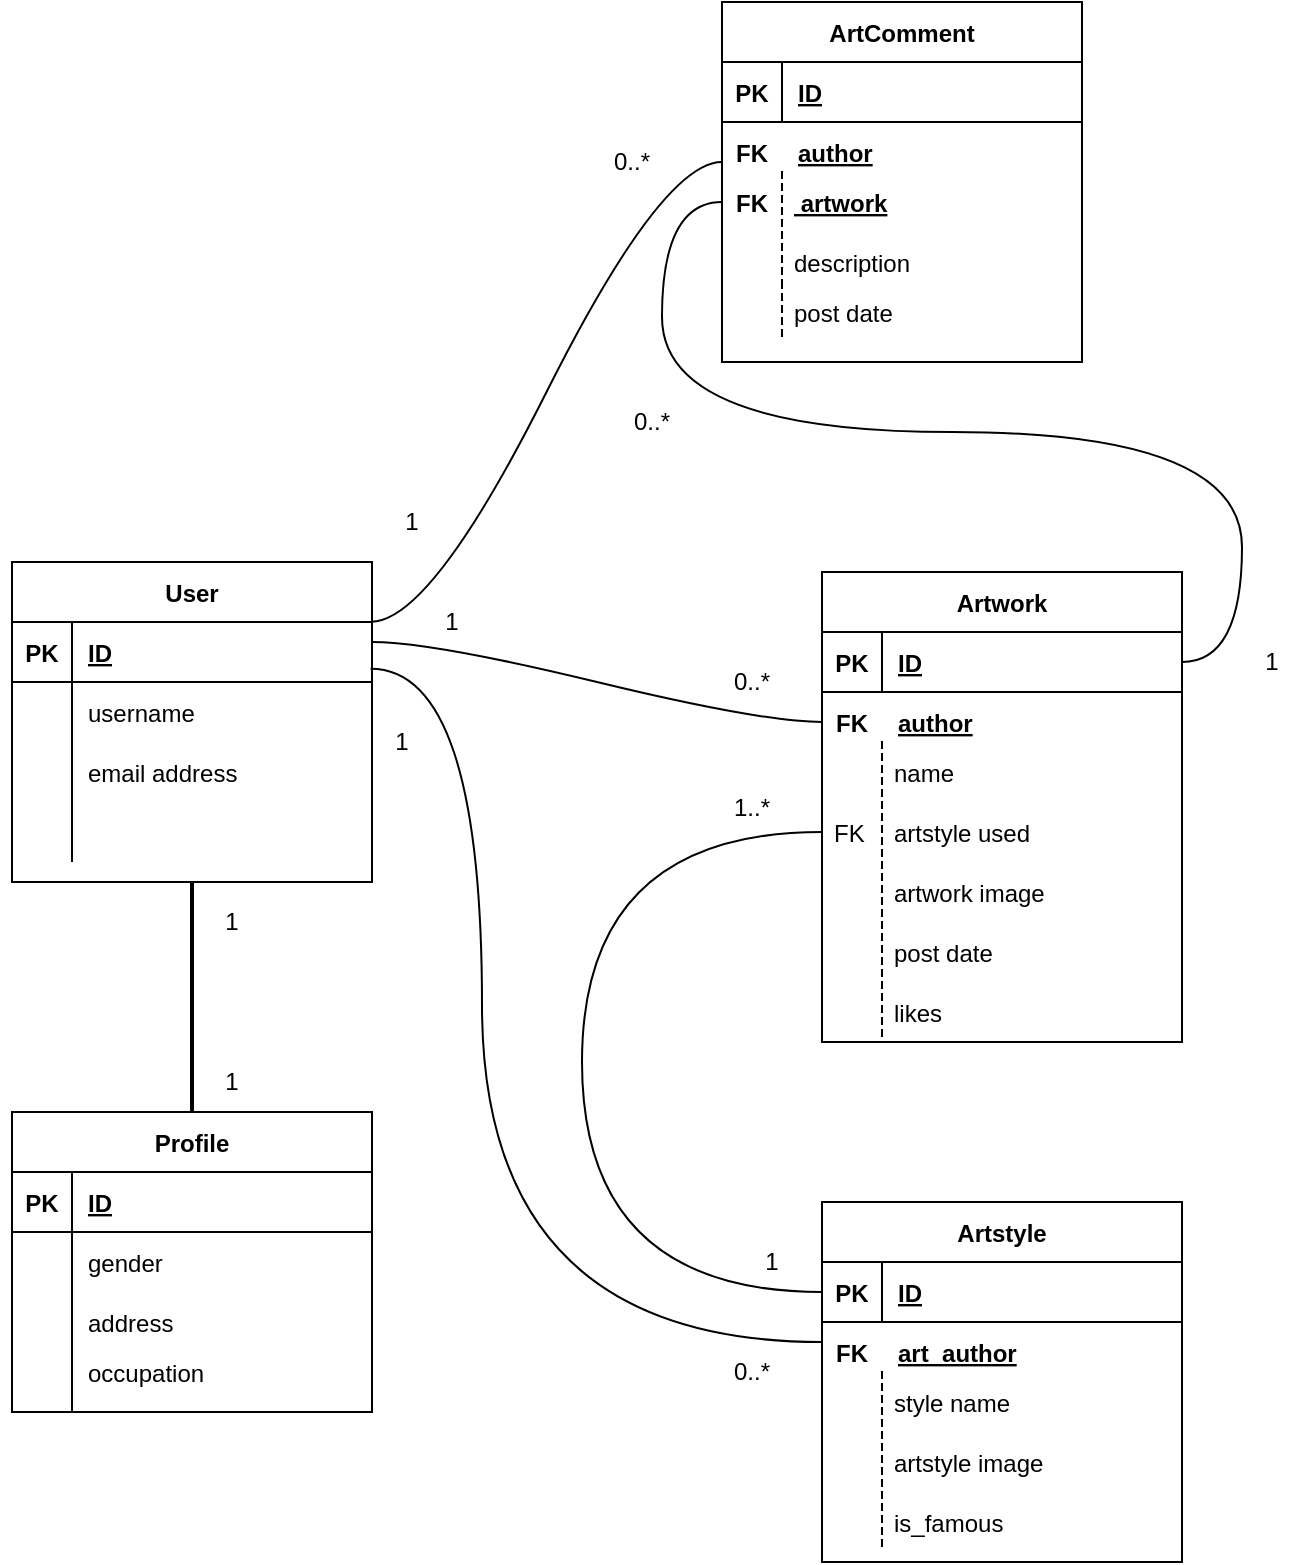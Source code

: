 <mxfile version="16.5.1" type="device"><diagram id="C5RBs43oDa-KdzZeNtuy" name="Page-1"><mxGraphModel dx="982" dy="1664" grid="1" gridSize="10" guides="1" tooltips="1" connect="1" arrows="1" fold="1" page="1" pageScale="1" pageWidth="827" pageHeight="1169" math="0" shadow="0"><root><mxCell id="WIyWlLk6GJQsqaUBKTNV-0"/><mxCell id="WIyWlLk6GJQsqaUBKTNV-1" parent="WIyWlLk6GJQsqaUBKTNV-0"/><mxCell id="L2Po9NaxNVGrTQO7PqND-7" value="" style="line;strokeWidth=2;direction=south;html=1;gradientColor=none;" parent="WIyWlLk6GJQsqaUBKTNV-1" vertex="1"><mxGeometry x="230" y="310" width="10" height="120" as="geometry"/></mxCell><mxCell id="L2Po9NaxNVGrTQO7PqND-12" value="Profile" style="shape=table;startSize=30;container=1;collapsible=1;childLayout=tableLayout;fixedRows=1;rowLines=0;fontStyle=1;align=center;resizeLast=1;gradientColor=none;" parent="WIyWlLk6GJQsqaUBKTNV-1" vertex="1"><mxGeometry x="145" y="425" width="180" height="150" as="geometry"/></mxCell><mxCell id="L2Po9NaxNVGrTQO7PqND-13" value="" style="shape=tableRow;horizontal=0;startSize=0;swimlaneHead=0;swimlaneBody=0;fillColor=none;collapsible=0;dropTarget=0;points=[[0,0.5],[1,0.5]];portConstraint=eastwest;top=0;left=0;right=0;bottom=1;" parent="L2Po9NaxNVGrTQO7PqND-12" vertex="1"><mxGeometry y="30" width="180" height="30" as="geometry"/></mxCell><mxCell id="L2Po9NaxNVGrTQO7PqND-14" value="PK" style="shape=partialRectangle;connectable=0;fillColor=none;top=0;left=0;bottom=0;right=0;fontStyle=1;overflow=hidden;" parent="L2Po9NaxNVGrTQO7PqND-13" vertex="1"><mxGeometry width="30" height="30" as="geometry"><mxRectangle width="30" height="30" as="alternateBounds"/></mxGeometry></mxCell><mxCell id="L2Po9NaxNVGrTQO7PqND-15" value="ID" style="shape=partialRectangle;connectable=0;fillColor=none;top=0;left=0;bottom=0;right=0;align=left;spacingLeft=6;fontStyle=5;overflow=hidden;" parent="L2Po9NaxNVGrTQO7PqND-13" vertex="1"><mxGeometry x="30" width="150" height="30" as="geometry"><mxRectangle width="150" height="30" as="alternateBounds"/></mxGeometry></mxCell><mxCell id="L2Po9NaxNVGrTQO7PqND-19" value="" style="shape=tableRow;horizontal=0;startSize=0;swimlaneHead=0;swimlaneBody=0;fillColor=none;collapsible=0;dropTarget=0;points=[[0,0.5],[1,0.5]];portConstraint=eastwest;top=0;left=0;right=0;bottom=0;" parent="L2Po9NaxNVGrTQO7PqND-12" vertex="1"><mxGeometry y="60" width="180" height="30" as="geometry"/></mxCell><mxCell id="L2Po9NaxNVGrTQO7PqND-20" value="" style="shape=partialRectangle;connectable=0;fillColor=none;top=0;left=0;bottom=0;right=0;editable=1;overflow=hidden;" parent="L2Po9NaxNVGrTQO7PqND-19" vertex="1"><mxGeometry width="30" height="30" as="geometry"><mxRectangle width="30" height="30" as="alternateBounds"/></mxGeometry></mxCell><mxCell id="L2Po9NaxNVGrTQO7PqND-21" value="gender" style="shape=partialRectangle;connectable=0;fillColor=none;top=0;left=0;bottom=0;right=0;align=left;spacingLeft=6;overflow=hidden;" parent="L2Po9NaxNVGrTQO7PqND-19" vertex="1"><mxGeometry x="30" width="150" height="30" as="geometry"><mxRectangle width="150" height="30" as="alternateBounds"/></mxGeometry></mxCell><mxCell id="L2Po9NaxNVGrTQO7PqND-22" value="" style="shape=tableRow;horizontal=0;startSize=0;swimlaneHead=0;swimlaneBody=0;fillColor=none;collapsible=0;dropTarget=0;points=[[0,0.5],[1,0.5]];portConstraint=eastwest;top=0;left=0;right=0;bottom=0;" parent="L2Po9NaxNVGrTQO7PqND-12" vertex="1"><mxGeometry y="90" width="180" height="30" as="geometry"/></mxCell><mxCell id="L2Po9NaxNVGrTQO7PqND-23" value="" style="shape=partialRectangle;connectable=0;fillColor=none;top=0;left=0;bottom=0;right=0;editable=1;overflow=hidden;" parent="L2Po9NaxNVGrTQO7PqND-22" vertex="1"><mxGeometry width="30" height="30" as="geometry"><mxRectangle width="30" height="30" as="alternateBounds"/></mxGeometry></mxCell><mxCell id="L2Po9NaxNVGrTQO7PqND-24" value="address" style="shape=partialRectangle;connectable=0;fillColor=none;top=0;left=0;bottom=0;right=0;align=left;spacingLeft=6;overflow=hidden;" parent="L2Po9NaxNVGrTQO7PqND-22" vertex="1"><mxGeometry x="30" width="150" height="30" as="geometry"><mxRectangle width="150" height="30" as="alternateBounds"/></mxGeometry></mxCell><mxCell id="L2Po9NaxNVGrTQO7PqND-16" value="" style="shape=tableRow;horizontal=0;startSize=0;swimlaneHead=0;swimlaneBody=0;fillColor=none;collapsible=0;dropTarget=0;points=[[0,0.5],[1,0.5]];portConstraint=eastwest;top=0;left=0;right=0;bottom=0;" parent="L2Po9NaxNVGrTQO7PqND-12" vertex="1"><mxGeometry y="120" width="180" height="30" as="geometry"/></mxCell><mxCell id="L2Po9NaxNVGrTQO7PqND-17" value="" style="shape=partialRectangle;connectable=0;fillColor=none;top=0;left=0;bottom=0;right=0;editable=1;overflow=hidden;" parent="L2Po9NaxNVGrTQO7PqND-16" vertex="1"><mxGeometry width="30" height="30" as="geometry"><mxRectangle width="30" height="30" as="alternateBounds"/></mxGeometry></mxCell><mxCell id="L2Po9NaxNVGrTQO7PqND-18" value="" style="shape=partialRectangle;connectable=0;fillColor=none;top=0;left=0;bottom=0;right=0;align=left;spacingLeft=6;overflow=hidden;" parent="L2Po9NaxNVGrTQO7PqND-16" vertex="1"><mxGeometry x="30" width="150" height="30" as="geometry"><mxRectangle width="150" height="30" as="alternateBounds"/></mxGeometry></mxCell><mxCell id="L2Po9NaxNVGrTQO7PqND-25" value="User" style="shape=table;startSize=30;container=1;collapsible=1;childLayout=tableLayout;fixedRows=1;rowLines=0;fontStyle=1;align=center;resizeLast=1;gradientColor=none;" parent="WIyWlLk6GJQsqaUBKTNV-1" vertex="1"><mxGeometry x="145" y="150" width="180" height="160" as="geometry"/></mxCell><mxCell id="L2Po9NaxNVGrTQO7PqND-26" value="" style="shape=tableRow;horizontal=0;startSize=0;swimlaneHead=0;swimlaneBody=0;fillColor=none;collapsible=0;dropTarget=0;points=[[0,0.5],[1,0.5]];portConstraint=eastwest;top=0;left=0;right=0;bottom=1;" parent="L2Po9NaxNVGrTQO7PqND-25" vertex="1"><mxGeometry y="30" width="180" height="30" as="geometry"/></mxCell><mxCell id="L2Po9NaxNVGrTQO7PqND-27" value="PK" style="shape=partialRectangle;connectable=0;fillColor=none;top=0;left=0;bottom=0;right=0;fontStyle=1;overflow=hidden;" parent="L2Po9NaxNVGrTQO7PqND-26" vertex="1"><mxGeometry width="30" height="30" as="geometry"><mxRectangle width="30" height="30" as="alternateBounds"/></mxGeometry></mxCell><mxCell id="L2Po9NaxNVGrTQO7PqND-28" value="ID" style="shape=partialRectangle;connectable=0;fillColor=none;top=0;left=0;bottom=0;right=0;align=left;spacingLeft=6;fontStyle=5;overflow=hidden;" parent="L2Po9NaxNVGrTQO7PqND-26" vertex="1"><mxGeometry x="30" width="150" height="30" as="geometry"><mxRectangle width="150" height="30" as="alternateBounds"/></mxGeometry></mxCell><mxCell id="L2Po9NaxNVGrTQO7PqND-29" value="" style="shape=tableRow;horizontal=0;startSize=0;swimlaneHead=0;swimlaneBody=0;fillColor=none;collapsible=0;dropTarget=0;points=[[0,0.5],[1,0.5]];portConstraint=eastwest;top=0;left=0;right=0;bottom=0;" parent="L2Po9NaxNVGrTQO7PqND-25" vertex="1"><mxGeometry y="60" width="180" height="30" as="geometry"/></mxCell><mxCell id="L2Po9NaxNVGrTQO7PqND-30" value="" style="shape=partialRectangle;connectable=0;fillColor=none;top=0;left=0;bottom=0;right=0;editable=1;overflow=hidden;" parent="L2Po9NaxNVGrTQO7PqND-29" vertex="1"><mxGeometry width="30" height="30" as="geometry"><mxRectangle width="30" height="30" as="alternateBounds"/></mxGeometry></mxCell><mxCell id="L2Po9NaxNVGrTQO7PqND-31" value="username" style="shape=partialRectangle;connectable=0;fillColor=none;top=0;left=0;bottom=0;right=0;align=left;spacingLeft=6;overflow=hidden;" parent="L2Po9NaxNVGrTQO7PqND-29" vertex="1"><mxGeometry x="30" width="150" height="30" as="geometry"><mxRectangle width="150" height="30" as="alternateBounds"/></mxGeometry></mxCell><mxCell id="L2Po9NaxNVGrTQO7PqND-32" value="" style="shape=tableRow;horizontal=0;startSize=0;swimlaneHead=0;swimlaneBody=0;fillColor=none;collapsible=0;dropTarget=0;points=[[0,0.5],[1,0.5]];portConstraint=eastwest;top=0;left=0;right=0;bottom=0;" parent="L2Po9NaxNVGrTQO7PqND-25" vertex="1"><mxGeometry y="90" width="180" height="30" as="geometry"/></mxCell><mxCell id="L2Po9NaxNVGrTQO7PqND-33" value="" style="shape=partialRectangle;connectable=0;fillColor=none;top=0;left=0;bottom=0;right=0;editable=1;overflow=hidden;" parent="L2Po9NaxNVGrTQO7PqND-32" vertex="1"><mxGeometry width="30" height="30" as="geometry"><mxRectangle width="30" height="30" as="alternateBounds"/></mxGeometry></mxCell><mxCell id="L2Po9NaxNVGrTQO7PqND-34" value="email address" style="shape=partialRectangle;connectable=0;fillColor=none;top=0;left=0;bottom=0;right=0;align=left;spacingLeft=6;overflow=hidden;" parent="L2Po9NaxNVGrTQO7PqND-32" vertex="1"><mxGeometry x="30" width="150" height="30" as="geometry"><mxRectangle width="150" height="30" as="alternateBounds"/></mxGeometry></mxCell><mxCell id="L2Po9NaxNVGrTQO7PqND-35" value="" style="shape=tableRow;horizontal=0;startSize=0;swimlaneHead=0;swimlaneBody=0;fillColor=none;collapsible=0;dropTarget=0;points=[[0,0.5],[1,0.5]];portConstraint=eastwest;top=0;left=0;right=0;bottom=0;" parent="L2Po9NaxNVGrTQO7PqND-25" vertex="1"><mxGeometry y="120" width="180" height="30" as="geometry"/></mxCell><mxCell id="L2Po9NaxNVGrTQO7PqND-36" value="" style="shape=partialRectangle;connectable=0;fillColor=none;top=0;left=0;bottom=0;right=0;editable=1;overflow=hidden;" parent="L2Po9NaxNVGrTQO7PqND-35" vertex="1"><mxGeometry width="30" height="30" as="geometry"><mxRectangle width="30" height="30" as="alternateBounds"/></mxGeometry></mxCell><mxCell id="L2Po9NaxNVGrTQO7PqND-37" value="" style="shape=partialRectangle;connectable=0;fillColor=none;top=0;left=0;bottom=0;right=0;align=left;spacingLeft=6;overflow=hidden;" parent="L2Po9NaxNVGrTQO7PqND-35" vertex="1"><mxGeometry x="30" width="150" height="30" as="geometry"><mxRectangle width="150" height="30" as="alternateBounds"/></mxGeometry></mxCell><mxCell id="L2Po9NaxNVGrTQO7PqND-38" value="" style="shape=tableRow;horizontal=0;startSize=0;swimlaneHead=0;swimlaneBody=0;fillColor=none;collapsible=0;dropTarget=0;points=[[0,0.5],[1,0.5]];portConstraint=eastwest;top=0;left=0;right=0;bottom=0;" parent="WIyWlLk6GJQsqaUBKTNV-1" vertex="1"><mxGeometry x="140" y="540" width="190" height="30" as="geometry"/></mxCell><mxCell id="L2Po9NaxNVGrTQO7PqND-39" value="" style="shape=partialRectangle;connectable=0;fillColor=none;top=0;left=0;bottom=0;right=0;editable=1;overflow=hidden;" parent="L2Po9NaxNVGrTQO7PqND-38" vertex="1"><mxGeometry width="30" height="30" as="geometry"><mxRectangle width="30" height="30" as="alternateBounds"/></mxGeometry></mxCell><mxCell id="L2Po9NaxNVGrTQO7PqND-41" value="occupation" style="shape=partialRectangle;connectable=0;fillColor=none;top=0;left=0;bottom=0;right=0;align=left;spacingLeft=6;overflow=hidden;" parent="WIyWlLk6GJQsqaUBKTNV-1" vertex="1"><mxGeometry x="175" y="540" width="150" height="30" as="geometry"><mxRectangle width="150" height="30" as="alternateBounds"/></mxGeometry></mxCell><mxCell id="L2Po9NaxNVGrTQO7PqND-43" value="Artwork" style="shape=table;startSize=30;container=1;collapsible=1;childLayout=tableLayout;fixedRows=1;rowLines=0;fontStyle=1;align=center;resizeLast=1;gradientColor=none;" parent="WIyWlLk6GJQsqaUBKTNV-1" vertex="1"><mxGeometry x="550" y="155" width="180" height="235" as="geometry"/></mxCell><mxCell id="L2Po9NaxNVGrTQO7PqND-44" value="" style="shape=tableRow;horizontal=0;startSize=0;swimlaneHead=0;swimlaneBody=0;fillColor=none;collapsible=0;dropTarget=0;points=[[0,0.5],[1,0.5]];portConstraint=eastwest;top=0;left=0;right=0;bottom=1;" parent="L2Po9NaxNVGrTQO7PqND-43" vertex="1"><mxGeometry y="30" width="180" height="30" as="geometry"/></mxCell><mxCell id="L2Po9NaxNVGrTQO7PqND-45" value="PK" style="shape=partialRectangle;connectable=0;fillColor=none;top=0;left=0;bottom=0;right=0;fontStyle=1;overflow=hidden;" parent="L2Po9NaxNVGrTQO7PqND-44" vertex="1"><mxGeometry width="30" height="30" as="geometry"><mxRectangle width="30" height="30" as="alternateBounds"/></mxGeometry></mxCell><mxCell id="L2Po9NaxNVGrTQO7PqND-46" value="ID" style="shape=partialRectangle;connectable=0;fillColor=none;top=0;left=0;bottom=0;right=0;align=left;spacingLeft=6;fontStyle=5;overflow=hidden;" parent="L2Po9NaxNVGrTQO7PqND-44" vertex="1"><mxGeometry x="30" width="150" height="30" as="geometry"><mxRectangle width="150" height="30" as="alternateBounds"/></mxGeometry></mxCell><mxCell id="L2Po9NaxNVGrTQO7PqND-56" value="FK" style="shape=partialRectangle;connectable=0;fillColor=none;top=0;left=0;bottom=0;right=0;fontStyle=1;overflow=hidden;" parent="WIyWlLk6GJQsqaUBKTNV-1" vertex="1"><mxGeometry x="550" y="215" width="30" height="30" as="geometry"><mxRectangle width="30" height="30" as="alternateBounds"/></mxGeometry></mxCell><mxCell id="L2Po9NaxNVGrTQO7PqND-57" value="author" style="shape=partialRectangle;connectable=0;fillColor=none;top=0;left=0;bottom=0;right=0;align=left;spacingLeft=6;fontStyle=5;overflow=hidden;" parent="WIyWlLk6GJQsqaUBKTNV-1" vertex="1"><mxGeometry x="580" y="215" width="150" height="30" as="geometry"><mxRectangle width="150" height="30" as="alternateBounds"/></mxGeometry></mxCell><mxCell id="L2Po9NaxNVGrTQO7PqND-58" value="name" style="shape=partialRectangle;fillColor=none;align=left;verticalAlign=middle;strokeColor=none;spacingLeft=34;rotatable=0;points=[[0,0.5],[1,0.5]];portConstraint=eastwest;dropTarget=0;" parent="WIyWlLk6GJQsqaUBKTNV-1" vertex="1"><mxGeometry x="550" y="240" width="180" height="30" as="geometry"/></mxCell><mxCell id="L2Po9NaxNVGrTQO7PqND-59" value="" style="shape=partialRectangle;top=0;left=0;bottom=0;fillColor=none;stokeWidth=1;dashed=1;align=left;verticalAlign=middle;spacingLeft=4;spacingRight=4;overflow=hidden;rotatable=0;points=[];portConstraint=eastwest;part=1;" parent="L2Po9NaxNVGrTQO7PqND-58" vertex="1" connectable="0"><mxGeometry width="30" height="30" as="geometry"/></mxCell><mxCell id="L2Po9NaxNVGrTQO7PqND-60" value="artstyle used" style="shape=partialRectangle;fillColor=none;align=left;verticalAlign=middle;strokeColor=none;spacingLeft=34;rotatable=0;points=[[0,0.5],[1,0.5]];portConstraint=eastwest;dropTarget=0;" parent="WIyWlLk6GJQsqaUBKTNV-1" vertex="1"><mxGeometry x="550" y="270" width="180" height="30" as="geometry"/></mxCell><mxCell id="L2Po9NaxNVGrTQO7PqND-61" value="FK" style="shape=partialRectangle;top=0;left=0;bottom=0;fillColor=none;stokeWidth=1;dashed=1;align=left;verticalAlign=middle;spacingLeft=4;spacingRight=4;overflow=hidden;rotatable=0;points=[];portConstraint=eastwest;part=1;" parent="L2Po9NaxNVGrTQO7PqND-60" vertex="1" connectable="0"><mxGeometry width="30" height="30" as="geometry"/></mxCell><mxCell id="L2Po9NaxNVGrTQO7PqND-62" value="artwork image" style="shape=partialRectangle;fillColor=none;align=left;verticalAlign=middle;strokeColor=none;spacingLeft=34;rotatable=0;points=[[0,0.5],[1,0.5]];portConstraint=eastwest;dropTarget=0;" parent="WIyWlLk6GJQsqaUBKTNV-1" vertex="1"><mxGeometry x="550" y="300" width="180" height="30" as="geometry"/></mxCell><mxCell id="L2Po9NaxNVGrTQO7PqND-63" value="" style="shape=partialRectangle;top=0;left=0;bottom=0;fillColor=none;stokeWidth=1;dashed=1;align=left;verticalAlign=middle;spacingLeft=4;spacingRight=4;overflow=hidden;rotatable=0;points=[];portConstraint=eastwest;part=1;" parent="L2Po9NaxNVGrTQO7PqND-62" vertex="1" connectable="0"><mxGeometry width="30" height="30" as="geometry"/></mxCell><mxCell id="L2Po9NaxNVGrTQO7PqND-66" value="post date" style="shape=partialRectangle;fillColor=none;align=left;verticalAlign=middle;strokeColor=none;spacingLeft=34;rotatable=0;points=[[0,0.5],[1,0.5]];portConstraint=eastwest;dropTarget=0;" parent="WIyWlLk6GJQsqaUBKTNV-1" vertex="1"><mxGeometry x="550" y="330" width="180" height="30" as="geometry"/></mxCell><mxCell id="L2Po9NaxNVGrTQO7PqND-67" value="" style="shape=partialRectangle;top=0;left=0;bottom=0;fillColor=none;stokeWidth=1;dashed=1;align=left;verticalAlign=middle;spacingLeft=4;spacingRight=4;overflow=hidden;rotatable=0;points=[];portConstraint=eastwest;part=1;" parent="L2Po9NaxNVGrTQO7PqND-66" vertex="1" connectable="0"><mxGeometry width="30" height="30" as="geometry"/></mxCell><mxCell id="L2Po9NaxNVGrTQO7PqND-68" value="likes" style="shape=partialRectangle;fillColor=none;align=left;verticalAlign=middle;strokeColor=none;spacingLeft=34;rotatable=0;points=[[0,0.5],[1,0.5]];portConstraint=eastwest;dropTarget=0;" parent="WIyWlLk6GJQsqaUBKTNV-1" vertex="1"><mxGeometry x="550" y="360" width="180" height="30" as="geometry"/></mxCell><mxCell id="L2Po9NaxNVGrTQO7PqND-69" value="" style="shape=partialRectangle;top=0;left=0;bottom=0;fillColor=none;stokeWidth=1;dashed=1;align=left;verticalAlign=middle;spacingLeft=4;spacingRight=4;overflow=hidden;rotatable=0;points=[];portConstraint=eastwest;part=1;" parent="L2Po9NaxNVGrTQO7PqND-68" vertex="1" connectable="0"><mxGeometry width="30" height="30" as="geometry"/></mxCell><mxCell id="L2Po9NaxNVGrTQO7PqND-74" value="" style="edgeStyle=entityRelationEdgeStyle;fontSize=12;html=1;endArrow=none;startArrow=none;shadow=0;labelBorderColor=none;sketch=0;strokeColor=default;curved=1;jumpStyle=sharp;exitX=1;exitY=0.25;exitDx=0;exitDy=0;endFill=0;startFill=0;" parent="WIyWlLk6GJQsqaUBKTNV-1" source="L2Po9NaxNVGrTQO7PqND-25" edge="1"><mxGeometry width="100" height="100" relative="1" as="geometry"><mxPoint x="520" y="360" as="sourcePoint"/><mxPoint x="550" y="230" as="targetPoint"/></mxGeometry></mxCell><mxCell id="L2Po9NaxNVGrTQO7PqND-75" value="Artstyle" style="shape=table;startSize=30;container=1;collapsible=1;childLayout=tableLayout;fixedRows=1;rowLines=0;fontStyle=1;align=center;resizeLast=1;gradientColor=none;" parent="WIyWlLk6GJQsqaUBKTNV-1" vertex="1"><mxGeometry x="550" y="470" width="180" height="180" as="geometry"/></mxCell><mxCell id="L2Po9NaxNVGrTQO7PqND-76" value="" style="shape=tableRow;horizontal=0;startSize=0;swimlaneHead=0;swimlaneBody=0;fillColor=none;collapsible=0;dropTarget=0;points=[[0,0.5],[1,0.5]];portConstraint=eastwest;top=0;left=0;right=0;bottom=1;" parent="L2Po9NaxNVGrTQO7PqND-75" vertex="1"><mxGeometry y="30" width="180" height="30" as="geometry"/></mxCell><mxCell id="L2Po9NaxNVGrTQO7PqND-77" value="PK" style="shape=partialRectangle;connectable=0;fillColor=none;top=0;left=0;bottom=0;right=0;fontStyle=1;overflow=hidden;" parent="L2Po9NaxNVGrTQO7PqND-76" vertex="1"><mxGeometry width="30" height="30" as="geometry"><mxRectangle width="30" height="30" as="alternateBounds"/></mxGeometry></mxCell><mxCell id="L2Po9NaxNVGrTQO7PqND-78" value="ID" style="shape=partialRectangle;connectable=0;fillColor=none;top=0;left=0;bottom=0;right=0;align=left;spacingLeft=6;fontStyle=5;overflow=hidden;" parent="L2Po9NaxNVGrTQO7PqND-76" vertex="1"><mxGeometry x="30" width="150" height="30" as="geometry"><mxRectangle width="150" height="30" as="alternateBounds"/></mxGeometry></mxCell><mxCell id="L2Po9NaxNVGrTQO7PqND-79" value="FK" style="shape=partialRectangle;connectable=0;fillColor=none;top=0;left=0;bottom=0;right=0;fontStyle=1;overflow=hidden;" parent="WIyWlLk6GJQsqaUBKTNV-1" vertex="1"><mxGeometry x="550" y="530" width="30" height="30" as="geometry"><mxRectangle width="30" height="30" as="alternateBounds"/></mxGeometry></mxCell><mxCell id="L2Po9NaxNVGrTQO7PqND-80" value="art_author" style="shape=partialRectangle;connectable=0;fillColor=none;top=0;left=0;bottom=0;right=0;align=left;spacingLeft=6;fontStyle=5;overflow=hidden;" parent="WIyWlLk6GJQsqaUBKTNV-1" vertex="1"><mxGeometry x="580" y="530" width="150" height="30" as="geometry"><mxRectangle width="150" height="30" as="alternateBounds"/></mxGeometry></mxCell><mxCell id="L2Po9NaxNVGrTQO7PqND-81" value="style name" style="shape=partialRectangle;fillColor=none;align=left;verticalAlign=middle;strokeColor=none;spacingLeft=34;rotatable=0;points=[[0,0.5],[1,0.5]];portConstraint=eastwest;dropTarget=0;" parent="WIyWlLk6GJQsqaUBKTNV-1" vertex="1"><mxGeometry x="550" y="555" width="180" height="30" as="geometry"/></mxCell><mxCell id="L2Po9NaxNVGrTQO7PqND-82" value="" style="shape=partialRectangle;top=0;left=0;bottom=0;fillColor=none;stokeWidth=1;dashed=1;align=left;verticalAlign=middle;spacingLeft=4;spacingRight=4;overflow=hidden;rotatable=0;points=[];portConstraint=eastwest;part=1;" parent="L2Po9NaxNVGrTQO7PqND-81" vertex="1" connectable="0"><mxGeometry width="30" height="30" as="geometry"/></mxCell><mxCell id="L2Po9NaxNVGrTQO7PqND-83" value="artstyle image" style="shape=partialRectangle;fillColor=none;align=left;verticalAlign=middle;strokeColor=none;spacingLeft=34;rotatable=0;points=[[0,0.5],[1,0.5]];portConstraint=eastwest;dropTarget=0;" parent="WIyWlLk6GJQsqaUBKTNV-1" vertex="1"><mxGeometry x="550" y="585" width="180" height="30" as="geometry"/></mxCell><mxCell id="L2Po9NaxNVGrTQO7PqND-84" value="" style="shape=partialRectangle;top=0;left=0;bottom=0;fillColor=none;stokeWidth=1;dashed=1;align=left;verticalAlign=middle;spacingLeft=4;spacingRight=4;overflow=hidden;rotatable=0;points=[];portConstraint=eastwest;part=1;" parent="L2Po9NaxNVGrTQO7PqND-83" vertex="1" connectable="0"><mxGeometry width="30" height="30" as="geometry"/></mxCell><mxCell id="L2Po9NaxNVGrTQO7PqND-93" value="is_famous" style="shape=partialRectangle;fillColor=none;align=left;verticalAlign=middle;strokeColor=none;spacingLeft=34;rotatable=0;points=[[0,0.5],[1,0.5]];portConstraint=eastwest;dropTarget=0;" parent="WIyWlLk6GJQsqaUBKTNV-1" vertex="1"><mxGeometry x="550" y="615" width="180" height="30" as="geometry"/></mxCell><mxCell id="L2Po9NaxNVGrTQO7PqND-94" value="" style="shape=partialRectangle;top=0;left=0;bottom=0;fillColor=none;stokeWidth=1;dashed=1;align=left;verticalAlign=middle;spacingLeft=4;spacingRight=4;overflow=hidden;rotatable=0;points=[];portConstraint=eastwest;part=1;" parent="L2Po9NaxNVGrTQO7PqND-93" vertex="1" connectable="0"><mxGeometry width="30" height="30" as="geometry"/></mxCell><mxCell id="L2Po9NaxNVGrTQO7PqND-95" value="" style="edgeStyle=orthogonalEdgeStyle;fontSize=12;html=1;endArrow=none;startArrow=none;shadow=0;labelBorderColor=none;sketch=0;strokeColor=default;jumpStyle=sharp;exitX=0;exitY=0.5;exitDx=0;exitDy=0;elbow=vertical;curved=1;entryX=0;entryY=0.5;entryDx=0;entryDy=0;startFill=0;endFill=0;" parent="WIyWlLk6GJQsqaUBKTNV-1" source="L2Po9NaxNVGrTQO7PqND-76" target="L2Po9NaxNVGrTQO7PqND-60" edge="1"><mxGeometry width="100" height="100" relative="1" as="geometry"><mxPoint x="600" y="450" as="sourcePoint"/><mxPoint x="470" y="270" as="targetPoint"/><Array as="points"><mxPoint x="430" y="515"/><mxPoint x="430" y="285"/></Array></mxGeometry></mxCell><mxCell id="L2Po9NaxNVGrTQO7PqND-101" value="" style="edgeStyle=orthogonalEdgeStyle;fontSize=12;html=1;endArrow=none;startArrow=none;shadow=0;labelBorderColor=none;sketch=0;strokeColor=default;elbow=vertical;jumpStyle=sharp;exitX=0.996;exitY=0.778;exitDx=0;exitDy=0;exitPerimeter=0;curved=1;endFill=0;startFill=0;" parent="WIyWlLk6GJQsqaUBKTNV-1" source="L2Po9NaxNVGrTQO7PqND-26" edge="1"><mxGeometry width="100" height="100" relative="1" as="geometry"><mxPoint x="330" y="330" as="sourcePoint"/><mxPoint x="550" y="540" as="targetPoint"/><Array as="points"><mxPoint x="380" y="203"/><mxPoint x="380" y="540"/></Array></mxGeometry></mxCell><mxCell id="L2Po9NaxNVGrTQO7PqND-102" value="ArtComment" style="shape=table;startSize=30;container=1;collapsible=1;childLayout=tableLayout;fixedRows=1;rowLines=0;fontStyle=1;align=center;resizeLast=1;gradientColor=none;" parent="WIyWlLk6GJQsqaUBKTNV-1" vertex="1"><mxGeometry x="500" y="-130" width="180" height="180" as="geometry"/></mxCell><mxCell id="L2Po9NaxNVGrTQO7PqND-103" value="" style="shape=tableRow;horizontal=0;startSize=0;swimlaneHead=0;swimlaneBody=0;fillColor=none;collapsible=0;dropTarget=0;points=[[0,0.5],[1,0.5]];portConstraint=eastwest;top=0;left=0;right=0;bottom=1;" parent="L2Po9NaxNVGrTQO7PqND-102" vertex="1"><mxGeometry y="30" width="180" height="30" as="geometry"/></mxCell><mxCell id="L2Po9NaxNVGrTQO7PqND-104" value="PK" style="shape=partialRectangle;connectable=0;fillColor=none;top=0;left=0;bottom=0;right=0;fontStyle=1;overflow=hidden;" parent="L2Po9NaxNVGrTQO7PqND-103" vertex="1"><mxGeometry width="30" height="30" as="geometry"><mxRectangle width="30" height="30" as="alternateBounds"/></mxGeometry></mxCell><mxCell id="L2Po9NaxNVGrTQO7PqND-105" value="ID" style="shape=partialRectangle;connectable=0;fillColor=none;top=0;left=0;bottom=0;right=0;align=left;spacingLeft=6;fontStyle=5;overflow=hidden;" parent="L2Po9NaxNVGrTQO7PqND-103" vertex="1"><mxGeometry x="30" width="150" height="30" as="geometry"><mxRectangle width="150" height="30" as="alternateBounds"/></mxGeometry></mxCell><mxCell id="L2Po9NaxNVGrTQO7PqND-106" value="FK" style="shape=partialRectangle;connectable=0;fillColor=none;top=0;left=0;bottom=0;right=0;fontStyle=1;overflow=hidden;" parent="WIyWlLk6GJQsqaUBKTNV-1" vertex="1"><mxGeometry x="500" y="-70" width="30" height="30" as="geometry"><mxRectangle width="30" height="30" as="alternateBounds"/></mxGeometry></mxCell><mxCell id="L2Po9NaxNVGrTQO7PqND-107" value="author" style="shape=partialRectangle;connectable=0;fillColor=none;top=0;left=0;bottom=0;right=0;align=left;spacingLeft=6;fontStyle=5;overflow=hidden;" parent="WIyWlLk6GJQsqaUBKTNV-1" vertex="1"><mxGeometry x="530" y="-70" width="150" height="30" as="geometry"><mxRectangle width="150" height="30" as="alternateBounds"/></mxGeometry></mxCell><mxCell id="L2Po9NaxNVGrTQO7PqND-108" value="description" style="shape=partialRectangle;fillColor=none;align=left;verticalAlign=middle;strokeColor=none;spacingLeft=34;rotatable=0;points=[[0,0.5],[1,0.5]];portConstraint=eastwest;dropTarget=0;" parent="WIyWlLk6GJQsqaUBKTNV-1" vertex="1"><mxGeometry x="500" y="-15" width="180" height="30" as="geometry"/></mxCell><mxCell id="L2Po9NaxNVGrTQO7PqND-109" value="" style="shape=partialRectangle;top=0;left=0;bottom=0;fillColor=none;stokeWidth=1;dashed=1;align=left;verticalAlign=middle;spacingLeft=4;spacingRight=4;overflow=hidden;rotatable=0;points=[];portConstraint=eastwest;part=1;" parent="L2Po9NaxNVGrTQO7PqND-108" vertex="1" connectable="0"><mxGeometry width="30" height="30" as="geometry"/></mxCell><mxCell id="L2Po9NaxNVGrTQO7PqND-114" value=" artwork" style="shape=partialRectangle;fillColor=none;align=left;verticalAlign=middle;strokeColor=none;spacingLeft=34;rotatable=0;points=[[0,0.5],[1,0.5]];portConstraint=eastwest;dropTarget=0;fontStyle=5" parent="WIyWlLk6GJQsqaUBKTNV-1" vertex="1"><mxGeometry x="500" y="-45" width="180" height="30" as="geometry"/></mxCell><mxCell id="L2Po9NaxNVGrTQO7PqND-115" value="" style="shape=partialRectangle;top=0;left=0;bottom=0;fillColor=none;stokeWidth=1;dashed=1;align=left;verticalAlign=middle;spacingLeft=4;spacingRight=4;overflow=hidden;rotatable=0;points=[];portConstraint=eastwest;part=1;" parent="L2Po9NaxNVGrTQO7PqND-114" vertex="1" connectable="0"><mxGeometry width="30" height="30" as="geometry"/></mxCell><mxCell id="L2Po9NaxNVGrTQO7PqND-116" value="FK" style="shape=partialRectangle;connectable=0;fillColor=none;top=0;left=0;bottom=0;right=0;fontStyle=1;overflow=hidden;" parent="WIyWlLk6GJQsqaUBKTNV-1" vertex="1"><mxGeometry x="500" y="-45" width="30" height="30" as="geometry"><mxRectangle width="30" height="30" as="alternateBounds"/></mxGeometry></mxCell><mxCell id="L2Po9NaxNVGrTQO7PqND-119" value="post date" style="shape=partialRectangle;fillColor=none;align=left;verticalAlign=middle;strokeColor=none;spacingLeft=34;rotatable=0;points=[[0,0.5],[1,0.5]];portConstraint=eastwest;dropTarget=0;" parent="WIyWlLk6GJQsqaUBKTNV-1" vertex="1"><mxGeometry x="500" y="10" width="180" height="30" as="geometry"/></mxCell><mxCell id="L2Po9NaxNVGrTQO7PqND-120" value="" style="shape=partialRectangle;top=0;left=0;bottom=0;fillColor=none;stokeWidth=1;dashed=1;align=left;verticalAlign=middle;spacingLeft=4;spacingRight=4;overflow=hidden;rotatable=0;points=[];portConstraint=eastwest;part=1;" parent="L2Po9NaxNVGrTQO7PqND-119" vertex="1" connectable="0"><mxGeometry width="30" height="30" as="geometry"/></mxCell><mxCell id="L2Po9NaxNVGrTQO7PqND-122" value="" style="edgeStyle=entityRelationEdgeStyle;fontSize=12;html=1;endArrow=none;shadow=0;labelBorderColor=none;sketch=0;strokeColor=default;curved=1;jumpStyle=sharp;exitX=0.998;exitY=-0.006;exitDx=0;exitDy=0;exitPerimeter=0;endFill=0;" parent="WIyWlLk6GJQsqaUBKTNV-1" source="L2Po9NaxNVGrTQO7PqND-26" edge="1"><mxGeometry width="100" height="100" relative="1" as="geometry"><mxPoint x="400" y="70" as="sourcePoint"/><mxPoint x="500" y="-50" as="targetPoint"/></mxGeometry></mxCell><mxCell id="L2Po9NaxNVGrTQO7PqND-123" value="" style="edgeStyle=entityRelationEdgeStyle;fontSize=12;html=1;endArrow=none;endFill=0;shadow=0;labelBorderColor=none;sketch=0;strokeColor=default;curved=1;jumpStyle=sharp;exitX=1;exitY=0.5;exitDx=0;exitDy=0;" parent="WIyWlLk6GJQsqaUBKTNV-1" source="L2Po9NaxNVGrTQO7PqND-44" edge="1"><mxGeometry width="100" height="100" relative="1" as="geometry"><mxPoint x="400" y="210" as="sourcePoint"/><mxPoint x="500" y="-30" as="targetPoint"/></mxGeometry></mxCell><mxCell id="KVBDwyFzgAkGB2CmcWgP-0" value="1" style="text;html=1;strokeColor=none;fillColor=none;align=center;verticalAlign=middle;whiteSpace=wrap;rounded=0;" vertex="1" parent="WIyWlLk6GJQsqaUBKTNV-1"><mxGeometry x="350" y="170" width="30" height="20" as="geometry"/></mxCell><mxCell id="KVBDwyFzgAkGB2CmcWgP-2" value="0..*" style="text;html=1;strokeColor=none;fillColor=none;align=center;verticalAlign=middle;whiteSpace=wrap;rounded=0;" vertex="1" parent="WIyWlLk6GJQsqaUBKTNV-1"><mxGeometry x="500" y="200" width="30" height="20" as="geometry"/></mxCell><mxCell id="KVBDwyFzgAkGB2CmcWgP-3" value="0..*" style="text;html=1;strokeColor=none;fillColor=none;align=center;verticalAlign=middle;whiteSpace=wrap;rounded=0;" vertex="1" parent="WIyWlLk6GJQsqaUBKTNV-1"><mxGeometry x="485" y="540" width="60" height="30" as="geometry"/></mxCell><mxCell id="KVBDwyFzgAkGB2CmcWgP-4" value="1" style="text;html=1;strokeColor=none;fillColor=none;align=center;verticalAlign=middle;whiteSpace=wrap;rounded=0;" vertex="1" parent="WIyWlLk6GJQsqaUBKTNV-1"><mxGeometry x="325" y="230" width="30" height="20" as="geometry"/></mxCell><mxCell id="KVBDwyFzgAkGB2CmcWgP-6" value="1" style="text;html=1;strokeColor=none;fillColor=none;align=center;verticalAlign=middle;whiteSpace=wrap;rounded=0;" vertex="1" parent="WIyWlLk6GJQsqaUBKTNV-1"><mxGeometry x="240" y="320" width="30" height="20" as="geometry"/></mxCell><mxCell id="KVBDwyFzgAkGB2CmcWgP-7" value="1" style="text;html=1;strokeColor=none;fillColor=none;align=center;verticalAlign=middle;whiteSpace=wrap;rounded=0;" vertex="1" parent="WIyWlLk6GJQsqaUBKTNV-1"><mxGeometry x="240" y="400" width="30" height="20" as="geometry"/></mxCell><mxCell id="KVBDwyFzgAkGB2CmcWgP-8" value="1" style="text;html=1;strokeColor=none;fillColor=none;align=center;verticalAlign=middle;whiteSpace=wrap;rounded=0;" vertex="1" parent="WIyWlLk6GJQsqaUBKTNV-1"><mxGeometry x="500" y="490" width="50" height="20" as="geometry"/></mxCell><mxCell id="KVBDwyFzgAkGB2CmcWgP-10" value="1..*" style="text;html=1;strokeColor=none;fillColor=none;align=center;verticalAlign=middle;whiteSpace=wrap;rounded=0;" vertex="1" parent="WIyWlLk6GJQsqaUBKTNV-1"><mxGeometry x="490" y="262.5" width="50" height="20" as="geometry"/></mxCell><mxCell id="KVBDwyFzgAkGB2CmcWgP-11" value="1" style="text;html=1;strokeColor=none;fillColor=none;align=center;verticalAlign=middle;whiteSpace=wrap;rounded=0;" vertex="1" parent="WIyWlLk6GJQsqaUBKTNV-1"><mxGeometry x="330" y="120" width="30" height="20" as="geometry"/></mxCell><mxCell id="KVBDwyFzgAkGB2CmcWgP-12" value="0..*" style="text;html=1;strokeColor=none;fillColor=none;align=center;verticalAlign=middle;whiteSpace=wrap;rounded=0;" vertex="1" parent="WIyWlLk6GJQsqaUBKTNV-1"><mxGeometry x="440" y="-60" width="30" height="20" as="geometry"/></mxCell><mxCell id="KVBDwyFzgAkGB2CmcWgP-14" value="1" style="text;html=1;strokeColor=none;fillColor=none;align=center;verticalAlign=middle;whiteSpace=wrap;rounded=0;" vertex="1" parent="WIyWlLk6GJQsqaUBKTNV-1"><mxGeometry x="760" y="190" width="30" height="20" as="geometry"/></mxCell><mxCell id="KVBDwyFzgAkGB2CmcWgP-18" value="0..*" style="text;html=1;strokeColor=none;fillColor=none;align=center;verticalAlign=middle;whiteSpace=wrap;rounded=0;" vertex="1" parent="WIyWlLk6GJQsqaUBKTNV-1"><mxGeometry x="450" y="70" width="30" height="20" as="geometry"/></mxCell></root></mxGraphModel></diagram></mxfile>